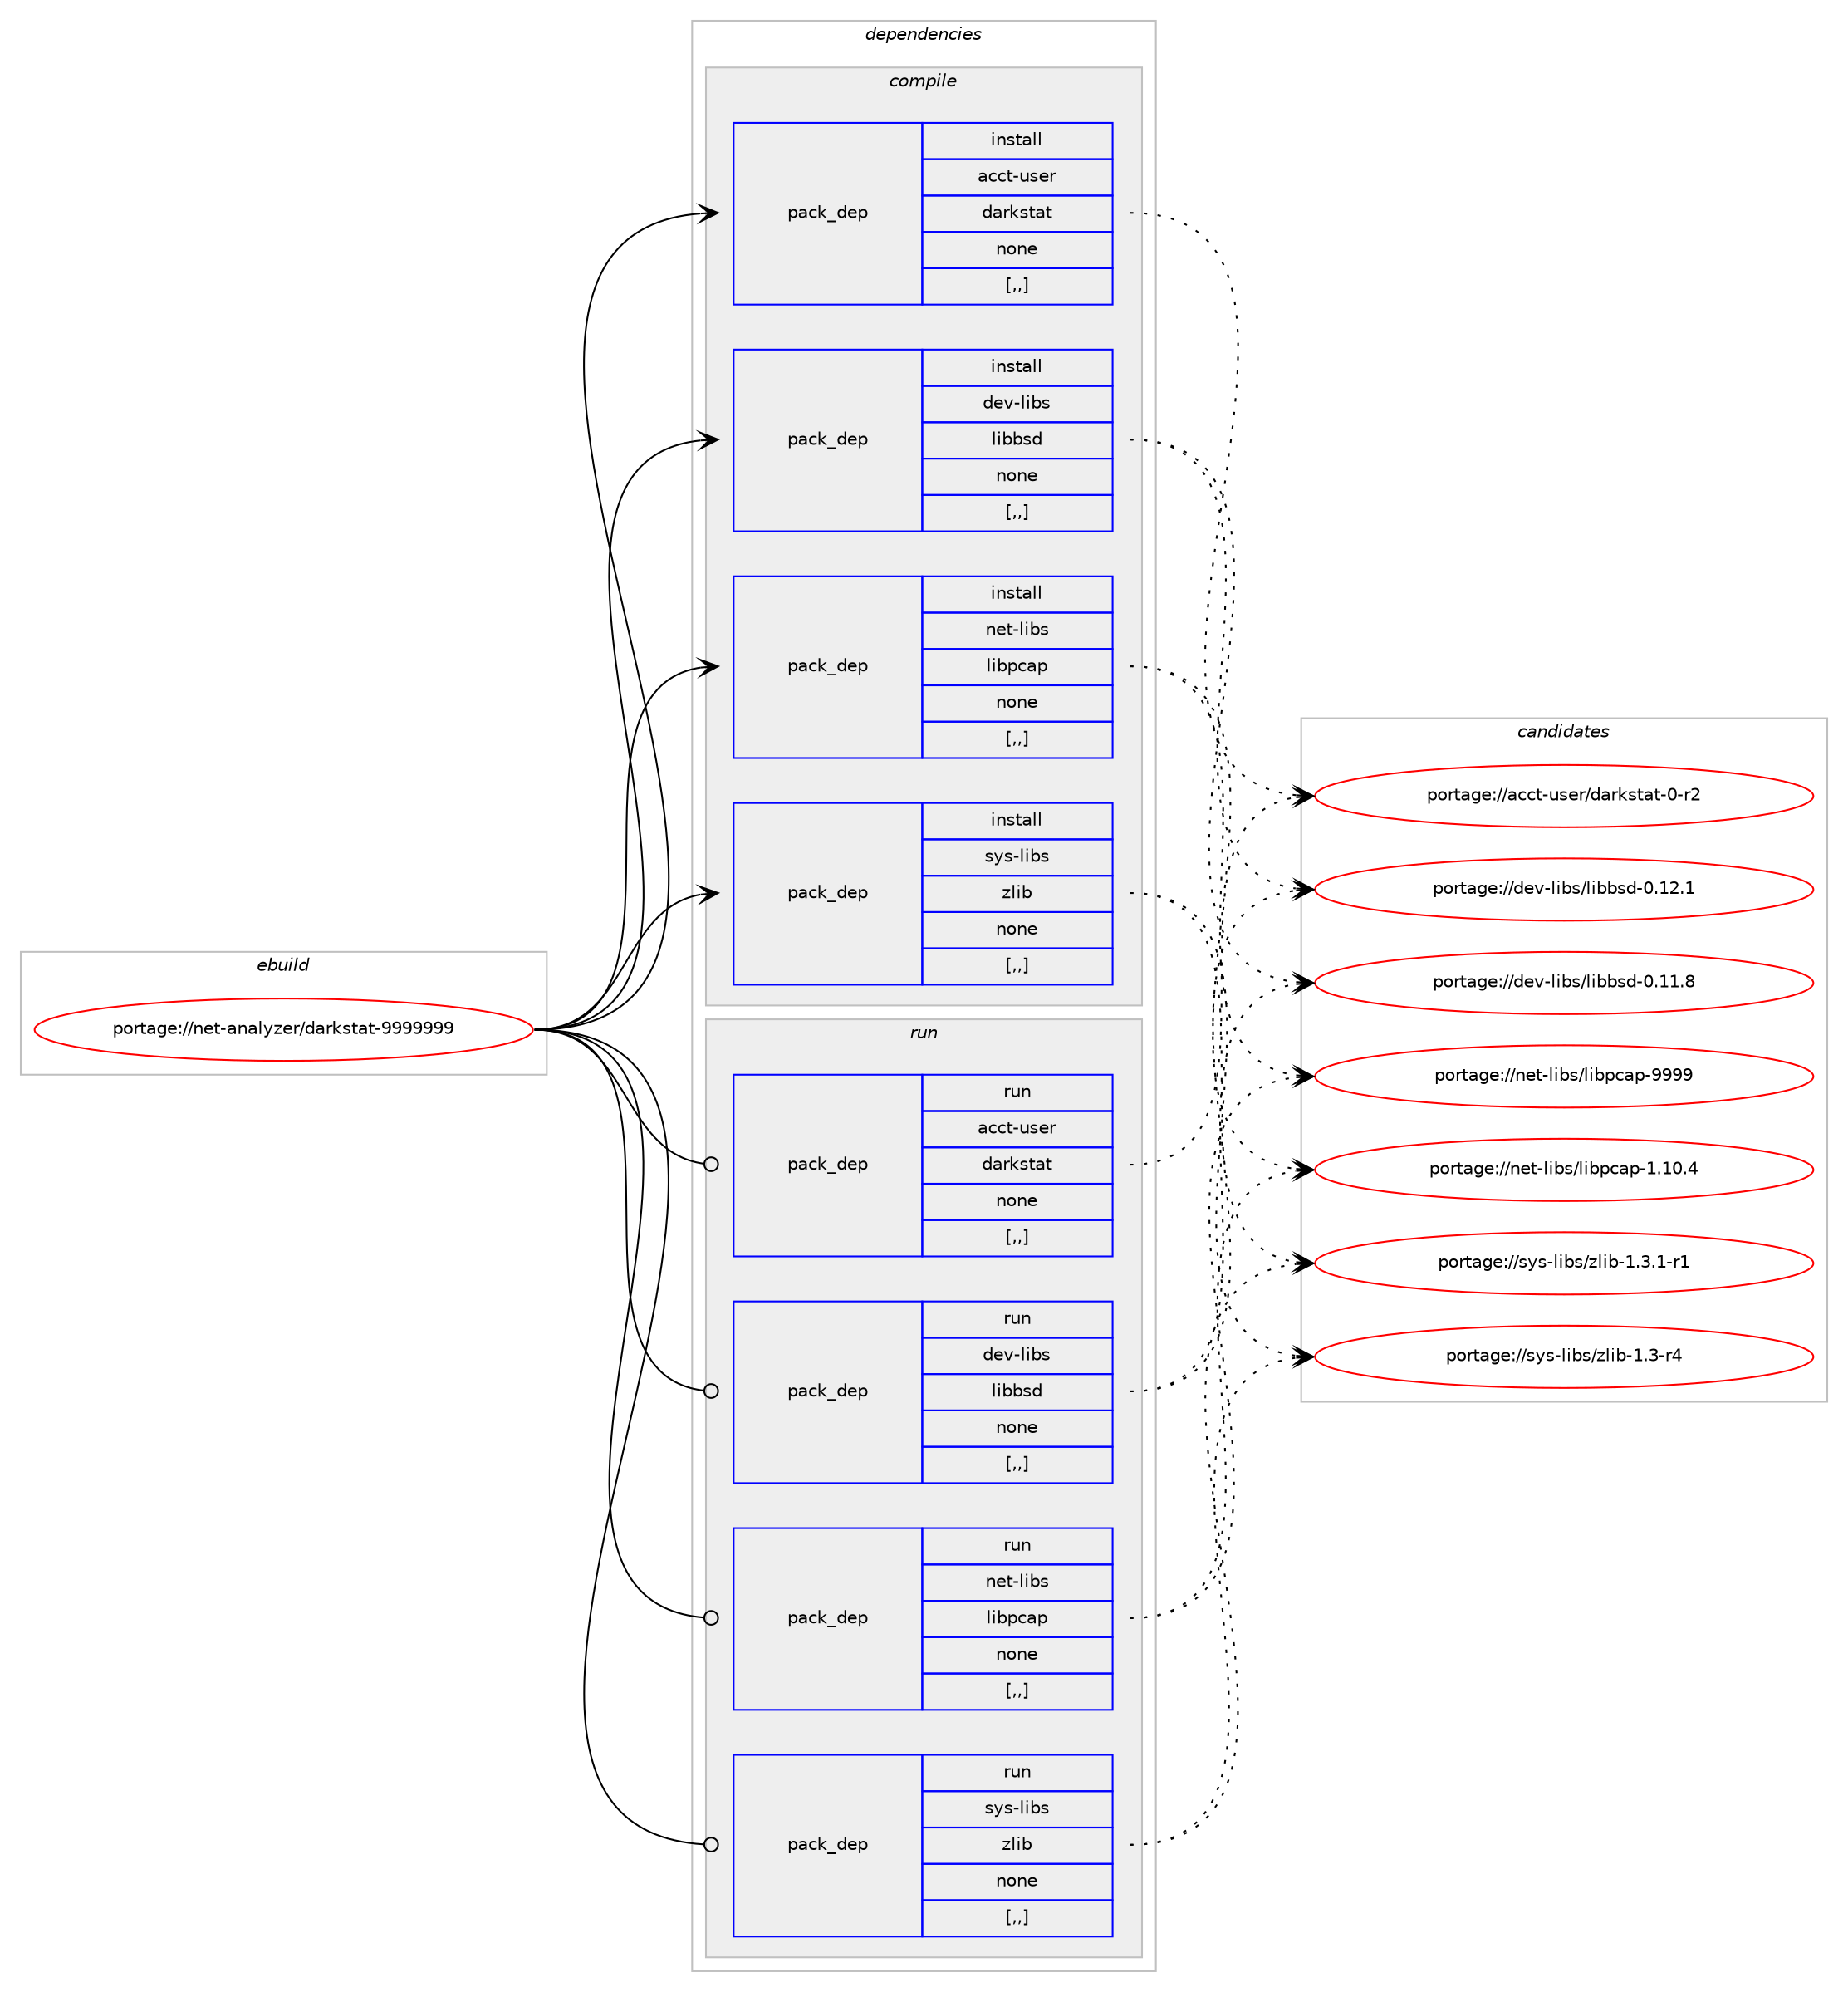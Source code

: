 digraph prolog {

# *************
# Graph options
# *************

newrank=true;
concentrate=true;
compound=true;
graph [rankdir=LR,fontname=Helvetica,fontsize=10,ranksep=1.5];#, ranksep=2.5, nodesep=0.2];
edge  [arrowhead=vee];
node  [fontname=Helvetica,fontsize=10];

# **********
# The ebuild
# **********

subgraph cluster_leftcol {
color=gray;
label=<<i>ebuild</i>>;
id [label="portage://net-analyzer/darkstat-9999999", color=red, width=4, href="../net-analyzer/darkstat-9999999.svg"];
}

# ****************
# The dependencies
# ****************

subgraph cluster_midcol {
color=gray;
label=<<i>dependencies</i>>;
subgraph cluster_compile {
fillcolor="#eeeeee";
style=filled;
label=<<i>compile</i>>;
subgraph pack247355 {
dependency336516 [label=<<TABLE BORDER="0" CELLBORDER="1" CELLSPACING="0" CELLPADDING="4" WIDTH="220"><TR><TD ROWSPAN="6" CELLPADDING="30">pack_dep</TD></TR><TR><TD WIDTH="110">install</TD></TR><TR><TD>acct-user</TD></TR><TR><TD>darkstat</TD></TR><TR><TD>none</TD></TR><TR><TD>[,,]</TD></TR></TABLE>>, shape=none, color=blue];
}
id:e -> dependency336516:w [weight=20,style="solid",arrowhead="vee"];
subgraph pack247356 {
dependency336517 [label=<<TABLE BORDER="0" CELLBORDER="1" CELLSPACING="0" CELLPADDING="4" WIDTH="220"><TR><TD ROWSPAN="6" CELLPADDING="30">pack_dep</TD></TR><TR><TD WIDTH="110">install</TD></TR><TR><TD>dev-libs</TD></TR><TR><TD>libbsd</TD></TR><TR><TD>none</TD></TR><TR><TD>[,,]</TD></TR></TABLE>>, shape=none, color=blue];
}
id:e -> dependency336517:w [weight=20,style="solid",arrowhead="vee"];
subgraph pack247357 {
dependency336518 [label=<<TABLE BORDER="0" CELLBORDER="1" CELLSPACING="0" CELLPADDING="4" WIDTH="220"><TR><TD ROWSPAN="6" CELLPADDING="30">pack_dep</TD></TR><TR><TD WIDTH="110">install</TD></TR><TR><TD>net-libs</TD></TR><TR><TD>libpcap</TD></TR><TR><TD>none</TD></TR><TR><TD>[,,]</TD></TR></TABLE>>, shape=none, color=blue];
}
id:e -> dependency336518:w [weight=20,style="solid",arrowhead="vee"];
subgraph pack247358 {
dependency336519 [label=<<TABLE BORDER="0" CELLBORDER="1" CELLSPACING="0" CELLPADDING="4" WIDTH="220"><TR><TD ROWSPAN="6" CELLPADDING="30">pack_dep</TD></TR><TR><TD WIDTH="110">install</TD></TR><TR><TD>sys-libs</TD></TR><TR><TD>zlib</TD></TR><TR><TD>none</TD></TR><TR><TD>[,,]</TD></TR></TABLE>>, shape=none, color=blue];
}
id:e -> dependency336519:w [weight=20,style="solid",arrowhead="vee"];
}
subgraph cluster_compileandrun {
fillcolor="#eeeeee";
style=filled;
label=<<i>compile and run</i>>;
}
subgraph cluster_run {
fillcolor="#eeeeee";
style=filled;
label=<<i>run</i>>;
subgraph pack247359 {
dependency336520 [label=<<TABLE BORDER="0" CELLBORDER="1" CELLSPACING="0" CELLPADDING="4" WIDTH="220"><TR><TD ROWSPAN="6" CELLPADDING="30">pack_dep</TD></TR><TR><TD WIDTH="110">run</TD></TR><TR><TD>acct-user</TD></TR><TR><TD>darkstat</TD></TR><TR><TD>none</TD></TR><TR><TD>[,,]</TD></TR></TABLE>>, shape=none, color=blue];
}
id:e -> dependency336520:w [weight=20,style="solid",arrowhead="odot"];
subgraph pack247360 {
dependency336521 [label=<<TABLE BORDER="0" CELLBORDER="1" CELLSPACING="0" CELLPADDING="4" WIDTH="220"><TR><TD ROWSPAN="6" CELLPADDING="30">pack_dep</TD></TR><TR><TD WIDTH="110">run</TD></TR><TR><TD>dev-libs</TD></TR><TR><TD>libbsd</TD></TR><TR><TD>none</TD></TR><TR><TD>[,,]</TD></TR></TABLE>>, shape=none, color=blue];
}
id:e -> dependency336521:w [weight=20,style="solid",arrowhead="odot"];
subgraph pack247361 {
dependency336522 [label=<<TABLE BORDER="0" CELLBORDER="1" CELLSPACING="0" CELLPADDING="4" WIDTH="220"><TR><TD ROWSPAN="6" CELLPADDING="30">pack_dep</TD></TR><TR><TD WIDTH="110">run</TD></TR><TR><TD>net-libs</TD></TR><TR><TD>libpcap</TD></TR><TR><TD>none</TD></TR><TR><TD>[,,]</TD></TR></TABLE>>, shape=none, color=blue];
}
id:e -> dependency336522:w [weight=20,style="solid",arrowhead="odot"];
subgraph pack247362 {
dependency336523 [label=<<TABLE BORDER="0" CELLBORDER="1" CELLSPACING="0" CELLPADDING="4" WIDTH="220"><TR><TD ROWSPAN="6" CELLPADDING="30">pack_dep</TD></TR><TR><TD WIDTH="110">run</TD></TR><TR><TD>sys-libs</TD></TR><TR><TD>zlib</TD></TR><TR><TD>none</TD></TR><TR><TD>[,,]</TD></TR></TABLE>>, shape=none, color=blue];
}
id:e -> dependency336523:w [weight=20,style="solid",arrowhead="odot"];
}
}

# **************
# The candidates
# **************

subgraph cluster_choices {
rank=same;
color=gray;
label=<<i>candidates</i>>;

subgraph choice247355 {
color=black;
nodesep=1;
choice9799991164511711510111447100971141071151169711645484511450 [label="portage://acct-user/darkstat-0-r2", color=red, width=4,href="../acct-user/darkstat-0-r2.svg"];
dependency336516:e -> choice9799991164511711510111447100971141071151169711645484511450:w [style=dotted,weight="100"];
}
subgraph choice247356 {
color=black;
nodesep=1;
choice100101118451081059811547108105989811510045484649504649 [label="portage://dev-libs/libbsd-0.12.1", color=red, width=4,href="../dev-libs/libbsd-0.12.1.svg"];
choice100101118451081059811547108105989811510045484649494656 [label="portage://dev-libs/libbsd-0.11.8", color=red, width=4,href="../dev-libs/libbsd-0.11.8.svg"];
dependency336517:e -> choice100101118451081059811547108105989811510045484649504649:w [style=dotted,weight="100"];
dependency336517:e -> choice100101118451081059811547108105989811510045484649494656:w [style=dotted,weight="100"];
}
subgraph choice247357 {
color=black;
nodesep=1;
choice1101011164510810598115471081059811299971124557575757 [label="portage://net-libs/libpcap-9999", color=red, width=4,href="../net-libs/libpcap-9999.svg"];
choice11010111645108105981154710810598112999711245494649484652 [label="portage://net-libs/libpcap-1.10.4", color=red, width=4,href="../net-libs/libpcap-1.10.4.svg"];
dependency336518:e -> choice1101011164510810598115471081059811299971124557575757:w [style=dotted,weight="100"];
dependency336518:e -> choice11010111645108105981154710810598112999711245494649484652:w [style=dotted,weight="100"];
}
subgraph choice247358 {
color=black;
nodesep=1;
choice115121115451081059811547122108105984549465146494511449 [label="portage://sys-libs/zlib-1.3.1-r1", color=red, width=4,href="../sys-libs/zlib-1.3.1-r1.svg"];
choice11512111545108105981154712210810598454946514511452 [label="portage://sys-libs/zlib-1.3-r4", color=red, width=4,href="../sys-libs/zlib-1.3-r4.svg"];
dependency336519:e -> choice115121115451081059811547122108105984549465146494511449:w [style=dotted,weight="100"];
dependency336519:e -> choice11512111545108105981154712210810598454946514511452:w [style=dotted,weight="100"];
}
subgraph choice247359 {
color=black;
nodesep=1;
choice9799991164511711510111447100971141071151169711645484511450 [label="portage://acct-user/darkstat-0-r2", color=red, width=4,href="../acct-user/darkstat-0-r2.svg"];
dependency336520:e -> choice9799991164511711510111447100971141071151169711645484511450:w [style=dotted,weight="100"];
}
subgraph choice247360 {
color=black;
nodesep=1;
choice100101118451081059811547108105989811510045484649504649 [label="portage://dev-libs/libbsd-0.12.1", color=red, width=4,href="../dev-libs/libbsd-0.12.1.svg"];
choice100101118451081059811547108105989811510045484649494656 [label="portage://dev-libs/libbsd-0.11.8", color=red, width=4,href="../dev-libs/libbsd-0.11.8.svg"];
dependency336521:e -> choice100101118451081059811547108105989811510045484649504649:w [style=dotted,weight="100"];
dependency336521:e -> choice100101118451081059811547108105989811510045484649494656:w [style=dotted,weight="100"];
}
subgraph choice247361 {
color=black;
nodesep=1;
choice1101011164510810598115471081059811299971124557575757 [label="portage://net-libs/libpcap-9999", color=red, width=4,href="../net-libs/libpcap-9999.svg"];
choice11010111645108105981154710810598112999711245494649484652 [label="portage://net-libs/libpcap-1.10.4", color=red, width=4,href="../net-libs/libpcap-1.10.4.svg"];
dependency336522:e -> choice1101011164510810598115471081059811299971124557575757:w [style=dotted,weight="100"];
dependency336522:e -> choice11010111645108105981154710810598112999711245494649484652:w [style=dotted,weight="100"];
}
subgraph choice247362 {
color=black;
nodesep=1;
choice115121115451081059811547122108105984549465146494511449 [label="portage://sys-libs/zlib-1.3.1-r1", color=red, width=4,href="../sys-libs/zlib-1.3.1-r1.svg"];
choice11512111545108105981154712210810598454946514511452 [label="portage://sys-libs/zlib-1.3-r4", color=red, width=4,href="../sys-libs/zlib-1.3-r4.svg"];
dependency336523:e -> choice115121115451081059811547122108105984549465146494511449:w [style=dotted,weight="100"];
dependency336523:e -> choice11512111545108105981154712210810598454946514511452:w [style=dotted,weight="100"];
}
}

}
